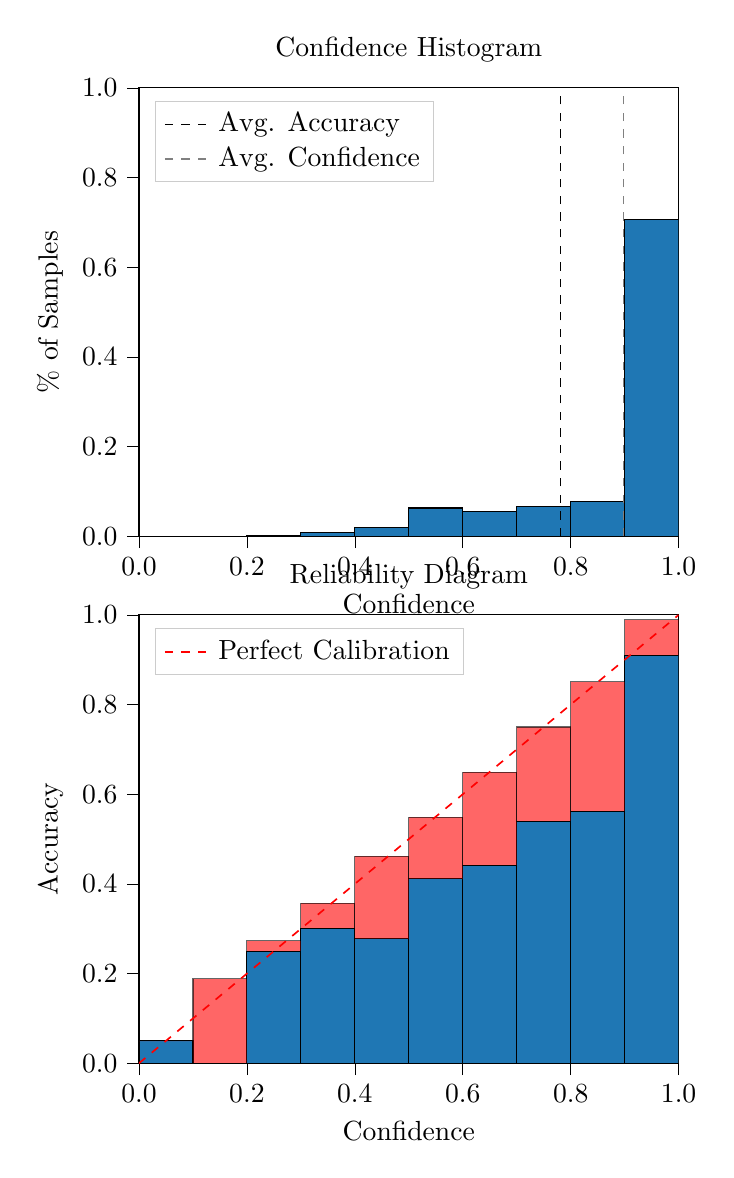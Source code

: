 % This file was created by tikzplotlib v0.9.8.
\begin{tikzpicture}

\definecolor{color0}{rgb}{0.122,0.467,0.706}

\begin{groupplot}[group style={group size=1 by 2}]
\nextgroupplot[
legend cell align={left},
legend style={
  fill opacity=0.8,
  draw opacity=1,
  text opacity=1,
  at={(0.03,0.97)},
  anchor=north west,
  draw=white!80!black
},
tick align=outside,
tick pos=left,
title={Confidence Histogram},
x grid style={white!69.02!black},
xlabel={Confidence},
xmin=0, xmax=1,
xtick style={color=black},
xtick={0,0.2,0.4,0.6,0.8,1},
xticklabels={0.0,0.2,0.4,0.6,0.8,1.0},
y grid style={white!69.02!black},
ylabel={\% of Samples},
ymin=0, ymax=1,
ytick style={color=black},
ytick={0,0.2,0.4,0.6,0.8,1},
yticklabels={0.0,0.2,0.4,0.6,0.8,1.0}
]
\draw[draw=black,fill=color0] (axis cs:-6.939e-18,0) rectangle (axis cs:0.1,0);
\draw[draw=black,fill=color0] (axis cs:0.1,0) rectangle (axis cs:0.2,0.0);
\draw[draw=black,fill=color0] (axis cs:0.2,0) rectangle (axis cs:0.3,0.002);
\draw[draw=black,fill=color0] (axis cs:0.3,0) rectangle (axis cs:0.4,0.008);
\draw[draw=black,fill=color0] (axis cs:0.4,0) rectangle (axis cs:0.5,0.02);
\draw[draw=black,fill=color0] (axis cs:0.5,0) rectangle (axis cs:0.6,0.063);
\draw[draw=black,fill=color0] (axis cs:0.6,0) rectangle (axis cs:0.7,0.056);
\draw[draw=black,fill=color0] (axis cs:0.7,0) rectangle (axis cs:0.8,0.066);
\draw[draw=black,fill=color0] (axis cs:0.8,0) rectangle (axis cs:0.9,0.078);
\draw[draw=black,fill=color0] (axis cs:0.9,0) rectangle (axis cs:1,0.706);
\addplot [semithick, black, dashed]
table {%
0.781 0
0.781 1
};
\addlegendentry{Avg. Accuracy}
\addplot [semithick, white!50.196!black, dashed]
table {%
0.898 0
0.898 1
};
\addlegendentry{Avg. Confidence}

\nextgroupplot[
legend cell align={left},
legend style={
  fill opacity=0.8,
  draw opacity=1,
  text opacity=1,
  at={(0.03,0.97)},
  anchor=north west,
  draw=white!80!black
},
tick align=outside,
tick pos=left,
title={Reliability Diagram},
x grid style={white!69.02!black},
xlabel={Confidence},
xmin=0, xmax=1,
xtick style={color=black},
xtick={0,0.2,0.4,0.6,0.8,1},
xticklabels={0.0,0.2,0.4,0.6,0.8,1.0},
y grid style={white!69.02!black},
ylabel={Accuracy},
ymin=0, ymax=1,
ytick style={color=black},
ytick={0,0.2,0.4,0.6,0.8,1},
yticklabels={0.0,0.2,0.4,0.6,0.8,1.0}
]
\draw[draw=black,fill=color0] (axis cs:-6.939e-18,0) rectangle (axis cs:0.1,0.05);
\draw[draw=black,fill=color0] (axis cs:0.1,0) rectangle (axis cs:0.2,0);
\draw[draw=black,fill=color0] (axis cs:0.2,0) rectangle (axis cs:0.3,0.25);
\draw[draw=black,fill=color0] (axis cs:0.3,0) rectangle (axis cs:0.4,0.301);
\draw[draw=black,fill=color0] (axis cs:0.4,0) rectangle (axis cs:0.5,0.278);
\draw[draw=black,fill=color0] (axis cs:0.5,0) rectangle (axis cs:0.6,0.412);
\draw[draw=black,fill=color0] (axis cs:0.6,0) rectangle (axis cs:0.7,0.442);
\draw[draw=black,fill=color0] (axis cs:0.7,0) rectangle (axis cs:0.8,0.54);
\draw[draw=black,fill=color0] (axis cs:0.8,0) rectangle (axis cs:0.9,0.562);
\draw[draw=black,fill=color0] (axis cs:0.9,0) rectangle (axis cs:1,0.91);
\draw[draw=black,fill=red,opacity=0.6] (axis cs:-6.939e-18,0.05) rectangle (axis cs:0.1,0.05);
\draw[draw=black,fill=red,opacity=0.6] (axis cs:0.1,0) rectangle (axis cs:0.2,0.189);
\draw[draw=black,fill=red,opacity=0.6] (axis cs:0.2,0.25) rectangle (axis cs:0.3,0.273);
\draw[draw=black,fill=red,opacity=0.6] (axis cs:0.3,0.301) rectangle (axis cs:0.4,0.357);
\draw[draw=black,fill=red,opacity=0.6] (axis cs:0.4,0.278) rectangle (axis cs:0.5,0.462);
\draw[draw=black,fill=red,opacity=0.6] (axis cs:0.5,0.412) rectangle (axis cs:0.6,0.549);
\draw[draw=black,fill=red,opacity=0.6] (axis cs:0.6,0.442) rectangle (axis cs:0.7,0.649);
\draw[draw=black,fill=red,opacity=0.6] (axis cs:0.7,0.54) rectangle (axis cs:0.8,0.75);
\draw[draw=black,fill=red,opacity=0.6] (axis cs:0.8,0.562) rectangle (axis cs:0.9,0.851);
\draw[draw=black,fill=red,opacity=0.6] (axis cs:0.9,0.91) rectangle (axis cs:1,0.989);
\addplot [semithick, red, dashed]
table {%
0 0
1 1
};
\addlegendentry{Perfect Calibration}
\end{groupplot}

\end{tikzpicture}
